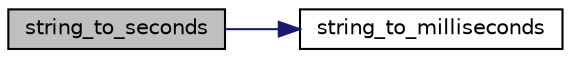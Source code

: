 digraph "string_to_seconds"
{
  edge [fontname="Helvetica",fontsize="10",labelfontname="Helvetica",labelfontsize="10"];
  node [fontname="Helvetica",fontsize="10",shape=record];
  rankdir="LR";
  Node10 [label="string_to_seconds",height=0.2,width=0.4,color="black", fillcolor="grey75", style="filled", fontcolor="black"];
  Node10 -> Node11 [color="midnightblue",fontsize="10",style="solid"];
  Node11 [label="string_to_milliseconds",height=0.2,width=0.4,color="black", fillcolor="white", style="filled",URL="$ms_8c.html#a64c02b08fd831d934213dd843c482a3f"];
}
